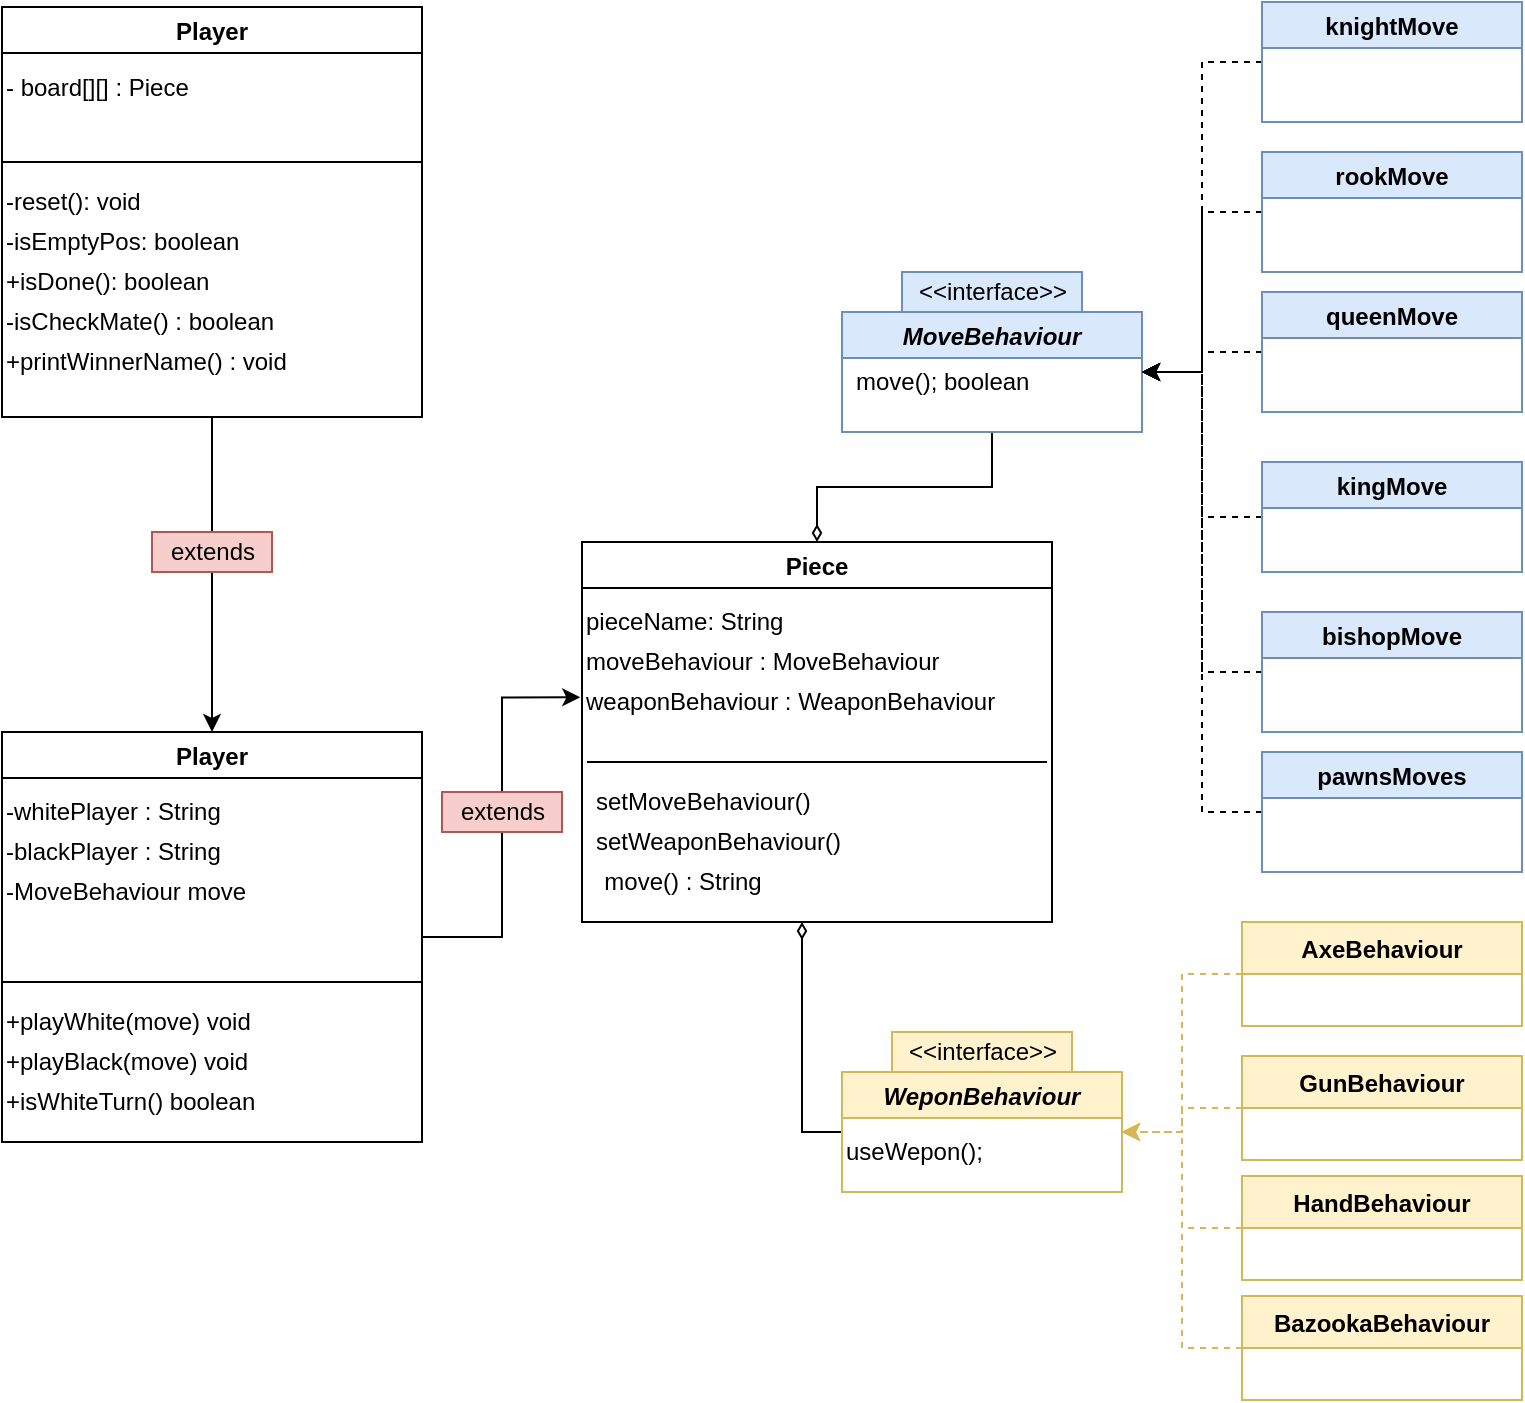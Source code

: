 <mxfile version="15.7.3" type="github">
  <diagram id="C5RBs43oDa-KdzZeNtuy" name="Page-1">
    <mxGraphModel dx="1185" dy="614" grid="1" gridSize="10" guides="1" tooltips="1" connect="1" arrows="1" fold="1" page="1" pageScale="1" pageWidth="827" pageHeight="1169" math="0" shadow="0">
      <root>
        <mxCell id="WIyWlLk6GJQsqaUBKTNV-0" />
        <mxCell id="WIyWlLk6GJQsqaUBKTNV-1" parent="WIyWlLk6GJQsqaUBKTNV-0" />
        <mxCell id="_8CL4XjprbR5_xmrUinT-138" style="edgeStyle=orthogonalEdgeStyle;rounded=0;orthogonalLoop=1;jettySize=auto;html=1;entryX=-0.004;entryY=0.383;entryDx=0;entryDy=0;entryPerimeter=0;fontColor=#000000;endArrow=classic;endFill=1;horizontal=1;" edge="1" parent="WIyWlLk6GJQsqaUBKTNV-1" source="_8CL4XjprbR5_xmrUinT-3" target="_8CL4XjprbR5_xmrUinT-121">
          <mxGeometry relative="1" as="geometry" />
        </mxCell>
        <mxCell id="_8CL4XjprbR5_xmrUinT-3" value="Player" style="swimlane;fontStyle=1;startSize=23;" vertex="1" parent="WIyWlLk6GJQsqaUBKTNV-1">
          <mxGeometry x="50" y="415" width="210" height="205" as="geometry" />
        </mxCell>
        <mxCell id="_8CL4XjprbR5_xmrUinT-7" value="-whitePlayer : String" style="text;html=1;align=left;verticalAlign=middle;resizable=0;points=[];autosize=1;strokeColor=none;fillColor=none;" vertex="1" parent="_8CL4XjprbR5_xmrUinT-3">
          <mxGeometry y="30" width="120" height="20" as="geometry" />
        </mxCell>
        <mxCell id="_8CL4XjprbR5_xmrUinT-8" value="-blackPlayer : String" style="text;html=1;align=left;verticalAlign=middle;resizable=0;points=[];autosize=1;strokeColor=none;fillColor=none;" vertex="1" parent="_8CL4XjprbR5_xmrUinT-3">
          <mxGeometry y="50" width="120" height="20" as="geometry" />
        </mxCell>
        <mxCell id="_8CL4XjprbR5_xmrUinT-17" value="-MoveBehaviour move" style="text;html=1;align=left;verticalAlign=middle;resizable=0;points=[];autosize=1;strokeColor=none;fillColor=none;" vertex="1" parent="_8CL4XjprbR5_xmrUinT-3">
          <mxGeometry y="70" width="140" height="20" as="geometry" />
        </mxCell>
        <mxCell id="_8CL4XjprbR5_xmrUinT-22" value="" style="endArrow=none;html=1;rounded=0;" edge="1" parent="_8CL4XjprbR5_xmrUinT-3">
          <mxGeometry width="50" height="50" relative="1" as="geometry">
            <mxPoint y="125" as="sourcePoint" />
            <mxPoint x="210" y="125" as="targetPoint" />
          </mxGeometry>
        </mxCell>
        <mxCell id="_8CL4XjprbR5_xmrUinT-31" value="+playWhite(move) void" style="text;html=1;align=left;verticalAlign=middle;resizable=0;points=[];autosize=1;strokeColor=none;fillColor=none;" vertex="1" parent="_8CL4XjprbR5_xmrUinT-3">
          <mxGeometry y="135" width="140" height="20" as="geometry" />
        </mxCell>
        <mxCell id="_8CL4XjprbR5_xmrUinT-32" value="+playBlack(move) void" style="text;html=1;align=left;verticalAlign=middle;resizable=0;points=[];autosize=1;strokeColor=none;fillColor=none;" vertex="1" parent="_8CL4XjprbR5_xmrUinT-3">
          <mxGeometry y="155" width="140" height="20" as="geometry" />
        </mxCell>
        <mxCell id="_8CL4XjprbR5_xmrUinT-33" value="+isWhiteTurn() boolean" style="text;html=1;align=left;verticalAlign=middle;resizable=0;points=[];autosize=1;strokeColor=none;fillColor=none;" vertex="1" parent="_8CL4XjprbR5_xmrUinT-3">
          <mxGeometry y="175" width="140" height="20" as="geometry" />
        </mxCell>
        <mxCell id="_8CL4XjprbR5_xmrUinT-134" style="edgeStyle=orthogonalEdgeStyle;rounded=0;orthogonalLoop=1;jettySize=auto;html=1;entryX=0.5;entryY=0;entryDx=0;entryDy=0;fontColor=#000000;endArrow=diamondThin;endFill=0;" edge="1" parent="WIyWlLk6GJQsqaUBKTNV-1" source="_8CL4XjprbR5_xmrUinT-9" target="_8CL4XjprbR5_xmrUinT-82">
          <mxGeometry relative="1" as="geometry" />
        </mxCell>
        <mxCell id="_8CL4XjprbR5_xmrUinT-9" value="MoveBehaviour" style="swimlane;fontStyle=3;fillColor=#dae8fc;strokeColor=#6c8ebf;" vertex="1" parent="WIyWlLk6GJQsqaUBKTNV-1">
          <mxGeometry x="470" y="205" width="150" height="60" as="geometry" />
        </mxCell>
        <mxCell id="_8CL4XjprbR5_xmrUinT-11" value="move(); boolean" style="text;html=1;align=left;verticalAlign=middle;resizable=0;points=[];autosize=1;" vertex="1" parent="_8CL4XjprbR5_xmrUinT-9">
          <mxGeometry x="5" y="25" width="100" height="20" as="geometry" />
        </mxCell>
        <mxCell id="_8CL4XjprbR5_xmrUinT-133" style="edgeStyle=orthogonalEdgeStyle;rounded=0;orthogonalLoop=1;jettySize=auto;html=1;fontColor=#000000;endArrow=diamondThin;endFill=0;" edge="1" parent="WIyWlLk6GJQsqaUBKTNV-1" source="_8CL4XjprbR5_xmrUinT-13">
          <mxGeometry relative="1" as="geometry">
            <mxPoint x="450" y="510" as="targetPoint" />
          </mxGeometry>
        </mxCell>
        <mxCell id="_8CL4XjprbR5_xmrUinT-13" value="WeponBehaviour" style="swimlane;fontStyle=3;fillColor=#fff2cc;strokeColor=#d6b656;" vertex="1" parent="WIyWlLk6GJQsqaUBKTNV-1">
          <mxGeometry x="470" y="585" width="140" height="60" as="geometry" />
        </mxCell>
        <mxCell id="_8CL4XjprbR5_xmrUinT-14" value="useWepon();" style="text;html=1;align=left;verticalAlign=middle;resizable=0;points=[];autosize=1;" vertex="1" parent="_8CL4XjprbR5_xmrUinT-13">
          <mxGeometry y="30" width="80" height="20" as="geometry" />
        </mxCell>
        <mxCell id="_8CL4XjprbR5_xmrUinT-16" value="&amp;lt;&amp;lt;interface&amp;gt;&amp;gt;" style="text;html=1;align=center;verticalAlign=middle;resizable=0;points=[];autosize=1;strokeColor=#d6b656;fillColor=#fff2cc;" vertex="1" parent="WIyWlLk6GJQsqaUBKTNV-1">
          <mxGeometry x="495" y="565" width="90" height="20" as="geometry" />
        </mxCell>
        <mxCell id="_8CL4XjprbR5_xmrUinT-68" style="edgeStyle=orthogonalEdgeStyle;rounded=0;orthogonalLoop=1;jettySize=auto;html=1;entryX=1;entryY=0.5;entryDx=0;entryDy=0;dashed=1;" edge="1" parent="WIyWlLk6GJQsqaUBKTNV-1" source="_8CL4XjprbR5_xmrUinT-36" target="_8CL4XjprbR5_xmrUinT-9">
          <mxGeometry relative="1" as="geometry" />
        </mxCell>
        <mxCell id="_8CL4XjprbR5_xmrUinT-36" value="kingMove" style="swimlane;fontStyle=1;startSize=23;fillColor=#dae8fc;strokeColor=#6c8ebf;" vertex="1" parent="WIyWlLk6GJQsqaUBKTNV-1">
          <mxGeometry x="680" y="280" width="130" height="55" as="geometry" />
        </mxCell>
        <mxCell id="_8CL4XjprbR5_xmrUinT-69" style="edgeStyle=orthogonalEdgeStyle;rounded=0;orthogonalLoop=1;jettySize=auto;html=1;entryX=1;entryY=0.5;entryDx=0;entryDy=0;dashed=1;" edge="1" parent="WIyWlLk6GJQsqaUBKTNV-1" source="_8CL4XjprbR5_xmrUinT-40" target="_8CL4XjprbR5_xmrUinT-9">
          <mxGeometry relative="1" as="geometry" />
        </mxCell>
        <mxCell id="_8CL4XjprbR5_xmrUinT-40" value="queenMove" style="swimlane;fontStyle=1;fillColor=#dae8fc;strokeColor=#6c8ebf;" vertex="1" parent="WIyWlLk6GJQsqaUBKTNV-1">
          <mxGeometry x="680" y="195" width="130" height="60" as="geometry" />
        </mxCell>
        <mxCell id="_8CL4XjprbR5_xmrUinT-70" style="edgeStyle=orthogonalEdgeStyle;rounded=0;orthogonalLoop=1;jettySize=auto;html=1;entryX=1;entryY=0.5;entryDx=0;entryDy=0;dashed=1;" edge="1" parent="WIyWlLk6GJQsqaUBKTNV-1" source="_8CL4XjprbR5_xmrUinT-42" target="_8CL4XjprbR5_xmrUinT-9">
          <mxGeometry relative="1" as="geometry" />
        </mxCell>
        <mxCell id="_8CL4XjprbR5_xmrUinT-42" value="rookMove" style="swimlane;fontStyle=1;fillColor=#dae8fc;strokeColor=#6c8ebf;" vertex="1" parent="WIyWlLk6GJQsqaUBKTNV-1">
          <mxGeometry x="680" y="125" width="130" height="60" as="geometry" />
        </mxCell>
        <mxCell id="_8CL4XjprbR5_xmrUinT-71" style="edgeStyle=orthogonalEdgeStyle;rounded=0;orthogonalLoop=1;jettySize=auto;html=1;entryX=1;entryY=0.5;entryDx=0;entryDy=0;dashed=1;" edge="1" parent="WIyWlLk6GJQsqaUBKTNV-1" source="_8CL4XjprbR5_xmrUinT-44" target="_8CL4XjprbR5_xmrUinT-9">
          <mxGeometry relative="1" as="geometry" />
        </mxCell>
        <mxCell id="_8CL4XjprbR5_xmrUinT-44" value="knightMove" style="swimlane;fontStyle=1;fillColor=#dae8fc;strokeColor=#6c8ebf;" vertex="1" parent="WIyWlLk6GJQsqaUBKTNV-1">
          <mxGeometry x="680" y="50" width="130" height="60" as="geometry" />
        </mxCell>
        <mxCell id="_8CL4XjprbR5_xmrUinT-72" style="edgeStyle=orthogonalEdgeStyle;rounded=0;orthogonalLoop=1;jettySize=auto;html=1;entryX=1;entryY=0.5;entryDx=0;entryDy=0;dashed=1;" edge="1" parent="WIyWlLk6GJQsqaUBKTNV-1" source="_8CL4XjprbR5_xmrUinT-48" target="_8CL4XjprbR5_xmrUinT-9">
          <mxGeometry relative="1" as="geometry" />
        </mxCell>
        <mxCell id="_8CL4XjprbR5_xmrUinT-48" value="bishopMove" style="swimlane;fontStyle=1;fillColor=#dae8fc;strokeColor=#6c8ebf;" vertex="1" parent="WIyWlLk6GJQsqaUBKTNV-1">
          <mxGeometry x="680" y="355" width="130" height="60" as="geometry" />
        </mxCell>
        <mxCell id="_8CL4XjprbR5_xmrUinT-82" value="Piece" style="swimlane;fontStyle=1" vertex="1" parent="WIyWlLk6GJQsqaUBKTNV-1">
          <mxGeometry x="340" y="320" width="235" height="190" as="geometry" />
        </mxCell>
        <mxCell id="_8CL4XjprbR5_xmrUinT-83" value="pieceName: String" style="text;html=1;align=left;verticalAlign=middle;resizable=0;points=[];autosize=1;strokeColor=none;fillColor=none;" vertex="1" parent="_8CL4XjprbR5_xmrUinT-82">
          <mxGeometry y="30" width="110" height="20" as="geometry" />
        </mxCell>
        <mxCell id="_8CL4XjprbR5_xmrUinT-84" value="moveBehaviour : MoveBehaviour&amp;nbsp;" style="text;html=1;align=left;verticalAlign=middle;resizable=0;points=[];autosize=1;strokeColor=none;fillColor=none;" vertex="1" parent="_8CL4XjprbR5_xmrUinT-82">
          <mxGeometry y="50" width="200" height="20" as="geometry" />
        </mxCell>
        <mxCell id="_8CL4XjprbR5_xmrUinT-121" value="weaponBehaviour : WeaponBehaviour&amp;nbsp;" style="text;html=1;align=left;verticalAlign=middle;resizable=0;points=[];autosize=1;strokeColor=none;fillColor=none;fontColor=#000000;" vertex="1" parent="_8CL4XjprbR5_xmrUinT-82">
          <mxGeometry y="70" width="220" height="20" as="geometry" />
        </mxCell>
        <mxCell id="_8CL4XjprbR5_xmrUinT-122" value="" style="line;strokeWidth=1;fillColor=none;align=left;verticalAlign=middle;spacingTop=-1;spacingLeft=3;spacingRight=3;rotatable=0;labelPosition=right;points=[];portConstraint=eastwest;fontColor=#000000;" vertex="1" parent="_8CL4XjprbR5_xmrUinT-82">
          <mxGeometry x="2.5" y="106" width="230" height="8" as="geometry" />
        </mxCell>
        <mxCell id="_8CL4XjprbR5_xmrUinT-123" value="setMoveBehaviour()" style="text;html=1;align=left;verticalAlign=middle;resizable=0;points=[];autosize=1;strokeColor=none;fillColor=none;fontColor=#000000;" vertex="1" parent="_8CL4XjprbR5_xmrUinT-82">
          <mxGeometry x="5" y="120" width="120" height="20" as="geometry" />
        </mxCell>
        <mxCell id="_8CL4XjprbR5_xmrUinT-124" value="setWeaponBehaviour()" style="text;html=1;align=left;verticalAlign=middle;resizable=0;points=[];autosize=1;strokeColor=none;fillColor=none;fontColor=#000000;" vertex="1" parent="_8CL4XjprbR5_xmrUinT-82">
          <mxGeometry x="5" y="140" width="140" height="20" as="geometry" />
        </mxCell>
        <mxCell id="_8CL4XjprbR5_xmrUinT-125" value="move() : String" style="text;html=1;align=center;verticalAlign=middle;resizable=0;points=[];autosize=1;strokeColor=none;fillColor=none;fontColor=#000000;" vertex="1" parent="_8CL4XjprbR5_xmrUinT-82">
          <mxGeometry x="5" y="160" width="90" height="20" as="geometry" />
        </mxCell>
        <mxCell id="_8CL4XjprbR5_xmrUinT-112" style="edgeStyle=orthogonalEdgeStyle;rounded=0;orthogonalLoop=1;jettySize=auto;html=1;entryX=1;entryY=0.5;entryDx=0;entryDy=0;dashed=1;fontColor=#000000;" edge="1" parent="WIyWlLk6GJQsqaUBKTNV-1" source="_8CL4XjprbR5_xmrUinT-110" target="_8CL4XjprbR5_xmrUinT-9">
          <mxGeometry relative="1" as="geometry" />
        </mxCell>
        <mxCell id="_8CL4XjprbR5_xmrUinT-110" value="pawnsMoves" style="swimlane;fontStyle=1;fillColor=#dae8fc;strokeColor=#6c8ebf;" vertex="1" parent="WIyWlLk6GJQsqaUBKTNV-1">
          <mxGeometry x="680" y="425" width="130" height="60" as="geometry" />
        </mxCell>
        <mxCell id="_8CL4XjprbR5_xmrUinT-12" value="&amp;lt;&amp;lt;interface&amp;gt;&amp;gt;" style="text;html=1;align=center;verticalAlign=middle;resizable=0;points=[];autosize=1;strokeColor=#6c8ebf;fillColor=#dae8fc;" vertex="1" parent="WIyWlLk6GJQsqaUBKTNV-1">
          <mxGeometry x="500" y="185" width="90" height="20" as="geometry" />
        </mxCell>
        <mxCell id="_8CL4XjprbR5_xmrUinT-130" style="edgeStyle=orthogonalEdgeStyle;rounded=0;orthogonalLoop=1;jettySize=auto;html=1;entryX=1;entryY=0.5;entryDx=0;entryDy=0;dashed=1;fontColor=#000000;fillColor=#fff2cc;strokeColor=#d6b656;" edge="1" parent="WIyWlLk6GJQsqaUBKTNV-1" source="_8CL4XjprbR5_xmrUinT-114" target="_8CL4XjprbR5_xmrUinT-13">
          <mxGeometry relative="1" as="geometry" />
        </mxCell>
        <mxCell id="_8CL4XjprbR5_xmrUinT-114" value="HandBehaviour" style="swimlane;fontStyle=1;childLayout=stackLayout;horizontal=1;startSize=26;fillColor=#fff2cc;horizontalStack=0;resizeParent=1;resizeParentMax=0;resizeLast=0;collapsible=1;marginBottom=0;align=center;strokeColor=#d6b656;" vertex="1" parent="WIyWlLk6GJQsqaUBKTNV-1">
          <mxGeometry x="670" y="637" width="140" height="52" as="geometry" />
        </mxCell>
        <mxCell id="_8CL4XjprbR5_xmrUinT-129" style="edgeStyle=orthogonalEdgeStyle;rounded=0;orthogonalLoop=1;jettySize=auto;html=1;entryX=1;entryY=0.5;entryDx=0;entryDy=0;dashed=1;fontColor=#000000;fillColor=#fff2cc;strokeColor=#d6b656;" edge="1" parent="WIyWlLk6GJQsqaUBKTNV-1" source="_8CL4XjprbR5_xmrUinT-118" target="_8CL4XjprbR5_xmrUinT-13">
          <mxGeometry relative="1" as="geometry" />
        </mxCell>
        <mxCell id="_8CL4XjprbR5_xmrUinT-118" value="GunBehaviour" style="swimlane;fontStyle=1;childLayout=stackLayout;horizontal=1;startSize=26;fillColor=#fff2cc;horizontalStack=0;resizeParent=1;resizeParentMax=0;resizeLast=0;collapsible=1;marginBottom=0;align=center;strokeColor=#d6b656;" vertex="1" parent="WIyWlLk6GJQsqaUBKTNV-1">
          <mxGeometry x="670" y="577" width="140" height="52" as="geometry" />
        </mxCell>
        <mxCell id="_8CL4XjprbR5_xmrUinT-128" style="edgeStyle=orthogonalEdgeStyle;rounded=0;orthogonalLoop=1;jettySize=auto;html=1;entryX=1;entryY=0.5;entryDx=0;entryDy=0;dashed=1;fontColor=#000000;fillColor=#fff2cc;strokeColor=#d6b656;" edge="1" parent="WIyWlLk6GJQsqaUBKTNV-1" source="_8CL4XjprbR5_xmrUinT-119" target="_8CL4XjprbR5_xmrUinT-13">
          <mxGeometry relative="1" as="geometry" />
        </mxCell>
        <mxCell id="_8CL4XjprbR5_xmrUinT-119" value="AxeBehaviour" style="swimlane;fontStyle=1;childLayout=stackLayout;horizontal=1;startSize=26;fillColor=#fff2cc;horizontalStack=0;resizeParent=1;resizeParentMax=0;resizeLast=0;collapsible=1;marginBottom=0;align=center;strokeColor=#d6b656;" vertex="1" parent="WIyWlLk6GJQsqaUBKTNV-1">
          <mxGeometry x="670" y="510" width="140" height="52" as="geometry" />
        </mxCell>
        <mxCell id="_8CL4XjprbR5_xmrUinT-131" style="edgeStyle=orthogonalEdgeStyle;rounded=0;orthogonalLoop=1;jettySize=auto;html=1;entryX=1;entryY=0.5;entryDx=0;entryDy=0;dashed=1;fontColor=#000000;fillColor=#fff2cc;strokeColor=#d6b656;" edge="1" parent="WIyWlLk6GJQsqaUBKTNV-1" source="_8CL4XjprbR5_xmrUinT-120" target="_8CL4XjprbR5_xmrUinT-13">
          <mxGeometry relative="1" as="geometry" />
        </mxCell>
        <mxCell id="_8CL4XjprbR5_xmrUinT-120" value="BazookaBehaviour" style="swimlane;fontStyle=1;childLayout=stackLayout;horizontal=1;startSize=26;fillColor=#fff2cc;horizontalStack=0;resizeParent=1;resizeParentMax=0;resizeLast=0;collapsible=1;marginBottom=0;align=center;strokeColor=#d6b656;" vertex="1" parent="WIyWlLk6GJQsqaUBKTNV-1">
          <mxGeometry x="670" y="697" width="140" height="52" as="geometry" />
        </mxCell>
        <mxCell id="_8CL4XjprbR5_xmrUinT-139" value="extends" style="text;html=1;align=center;verticalAlign=middle;resizable=0;points=[];autosize=1;strokeColor=#b85450;fillColor=#f8cecc;" vertex="1" parent="WIyWlLk6GJQsqaUBKTNV-1">
          <mxGeometry x="270" y="445" width="60" height="20" as="geometry" />
        </mxCell>
        <mxCell id="_8CL4XjprbR5_xmrUinT-151" style="edgeStyle=orthogonalEdgeStyle;rounded=0;orthogonalLoop=1;jettySize=auto;html=1;entryX=0.5;entryY=0;entryDx=0;entryDy=0;fontColor=#000000;endArrow=classic;endFill=1;" edge="1" parent="WIyWlLk6GJQsqaUBKTNV-1" source="_8CL4XjprbR5_xmrUinT-141" target="_8CL4XjprbR5_xmrUinT-3">
          <mxGeometry relative="1" as="geometry" />
        </mxCell>
        <mxCell id="_8CL4XjprbR5_xmrUinT-141" value="Player" style="swimlane;fontStyle=1;startSize=23;" vertex="1" parent="WIyWlLk6GJQsqaUBKTNV-1">
          <mxGeometry x="50" y="52.5" width="210" height="205" as="geometry" />
        </mxCell>
        <mxCell id="_8CL4XjprbR5_xmrUinT-142" value="- board[][] : Piece&amp;nbsp;" style="text;html=1;align=left;verticalAlign=middle;resizable=0;points=[];autosize=1;strokeColor=none;fillColor=none;" vertex="1" parent="_8CL4XjprbR5_xmrUinT-141">
          <mxGeometry y="30" width="110" height="20" as="geometry" />
        </mxCell>
        <mxCell id="_8CL4XjprbR5_xmrUinT-145" value="" style="endArrow=none;html=1;rounded=0;" edge="1" parent="_8CL4XjprbR5_xmrUinT-141">
          <mxGeometry width="50" height="50" relative="1" as="geometry">
            <mxPoint y="77.5" as="sourcePoint" />
            <mxPoint x="210" y="77.5" as="targetPoint" />
          </mxGeometry>
        </mxCell>
        <mxCell id="_8CL4XjprbR5_xmrUinT-146" value="-reset(): void" style="text;html=1;align=left;verticalAlign=middle;resizable=0;points=[];autosize=1;strokeColor=none;fillColor=none;" vertex="1" parent="_8CL4XjprbR5_xmrUinT-141">
          <mxGeometry y="87.5" width="80" height="20" as="geometry" />
        </mxCell>
        <mxCell id="_8CL4XjprbR5_xmrUinT-147" value="-isEmptyPos: boolean" style="text;html=1;align=left;verticalAlign=middle;resizable=0;points=[];autosize=1;strokeColor=none;fillColor=none;" vertex="1" parent="_8CL4XjprbR5_xmrUinT-141">
          <mxGeometry y="107.5" width="130" height="20" as="geometry" />
        </mxCell>
        <mxCell id="_8CL4XjprbR5_xmrUinT-148" value="+isDone(): boolean" style="text;html=1;align=left;verticalAlign=middle;resizable=0;points=[];autosize=1;strokeColor=none;fillColor=none;" vertex="1" parent="_8CL4XjprbR5_xmrUinT-141">
          <mxGeometry y="127.5" width="120" height="20" as="geometry" />
        </mxCell>
        <mxCell id="_8CL4XjprbR5_xmrUinT-153" value="-isCheckMate() : boolean" style="text;html=1;align=left;verticalAlign=middle;resizable=0;points=[];autosize=1;strokeColor=none;fillColor=none;fontColor=#000000;" vertex="1" parent="_8CL4XjprbR5_xmrUinT-141">
          <mxGeometry y="147.5" width="150" height="20" as="geometry" />
        </mxCell>
        <mxCell id="_8CL4XjprbR5_xmrUinT-154" value="+printWinnerName() : void" style="text;html=1;align=left;verticalAlign=middle;resizable=0;points=[];autosize=1;strokeColor=none;fillColor=none;fontColor=#000000;" vertex="1" parent="_8CL4XjprbR5_xmrUinT-141">
          <mxGeometry y="167.5" width="160" height="20" as="geometry" />
        </mxCell>
        <mxCell id="_8CL4XjprbR5_xmrUinT-152" value="extends" style="text;html=1;align=center;verticalAlign=middle;resizable=0;points=[];autosize=1;strokeColor=#b85450;fillColor=#f8cecc;" vertex="1" parent="WIyWlLk6GJQsqaUBKTNV-1">
          <mxGeometry x="125" y="315" width="60" height="20" as="geometry" />
        </mxCell>
      </root>
    </mxGraphModel>
  </diagram>
</mxfile>
